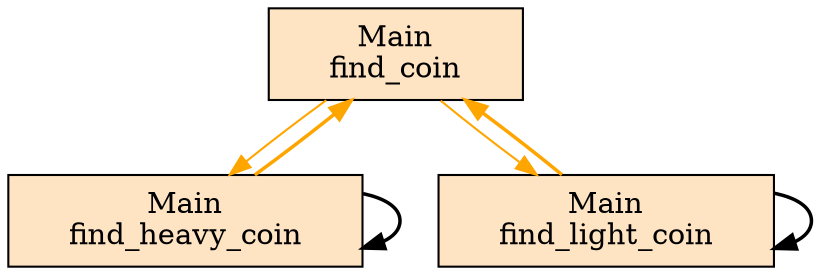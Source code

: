 digraph "Overall core" {
    node [margin="0.4,0.1"
         ,style=filled];
    5 [label="Main\nfind_coin"
      ,shape=box
      ,fillcolor=bisque
      ,style="filled,solid"];
    6 [label="Main\nfind_heavy_coin"
      ,shape=box
      ,fillcolor=bisque
      ,style="filled,solid"];
    7 [label="Main\nfind_light_coin"
      ,shape=box
      ,fillcolor=bisque
      ,style="filled,solid"];
    5 -> 6 [penwidth=1
           ,color=orange];
    5 -> 7 [penwidth=1
           ,color=orange];
    6 -> 5 [penwidth=1.6931471805599454
           ,color=orange];
    6 -> 6 [penwidth=1.6931471805599454
           ,color=black];
    7 -> 5 [penwidth=1.6931471805599454
           ,color=orange];
    7 -> 7 [penwidth=1.6931471805599454
           ,color=black];
}
